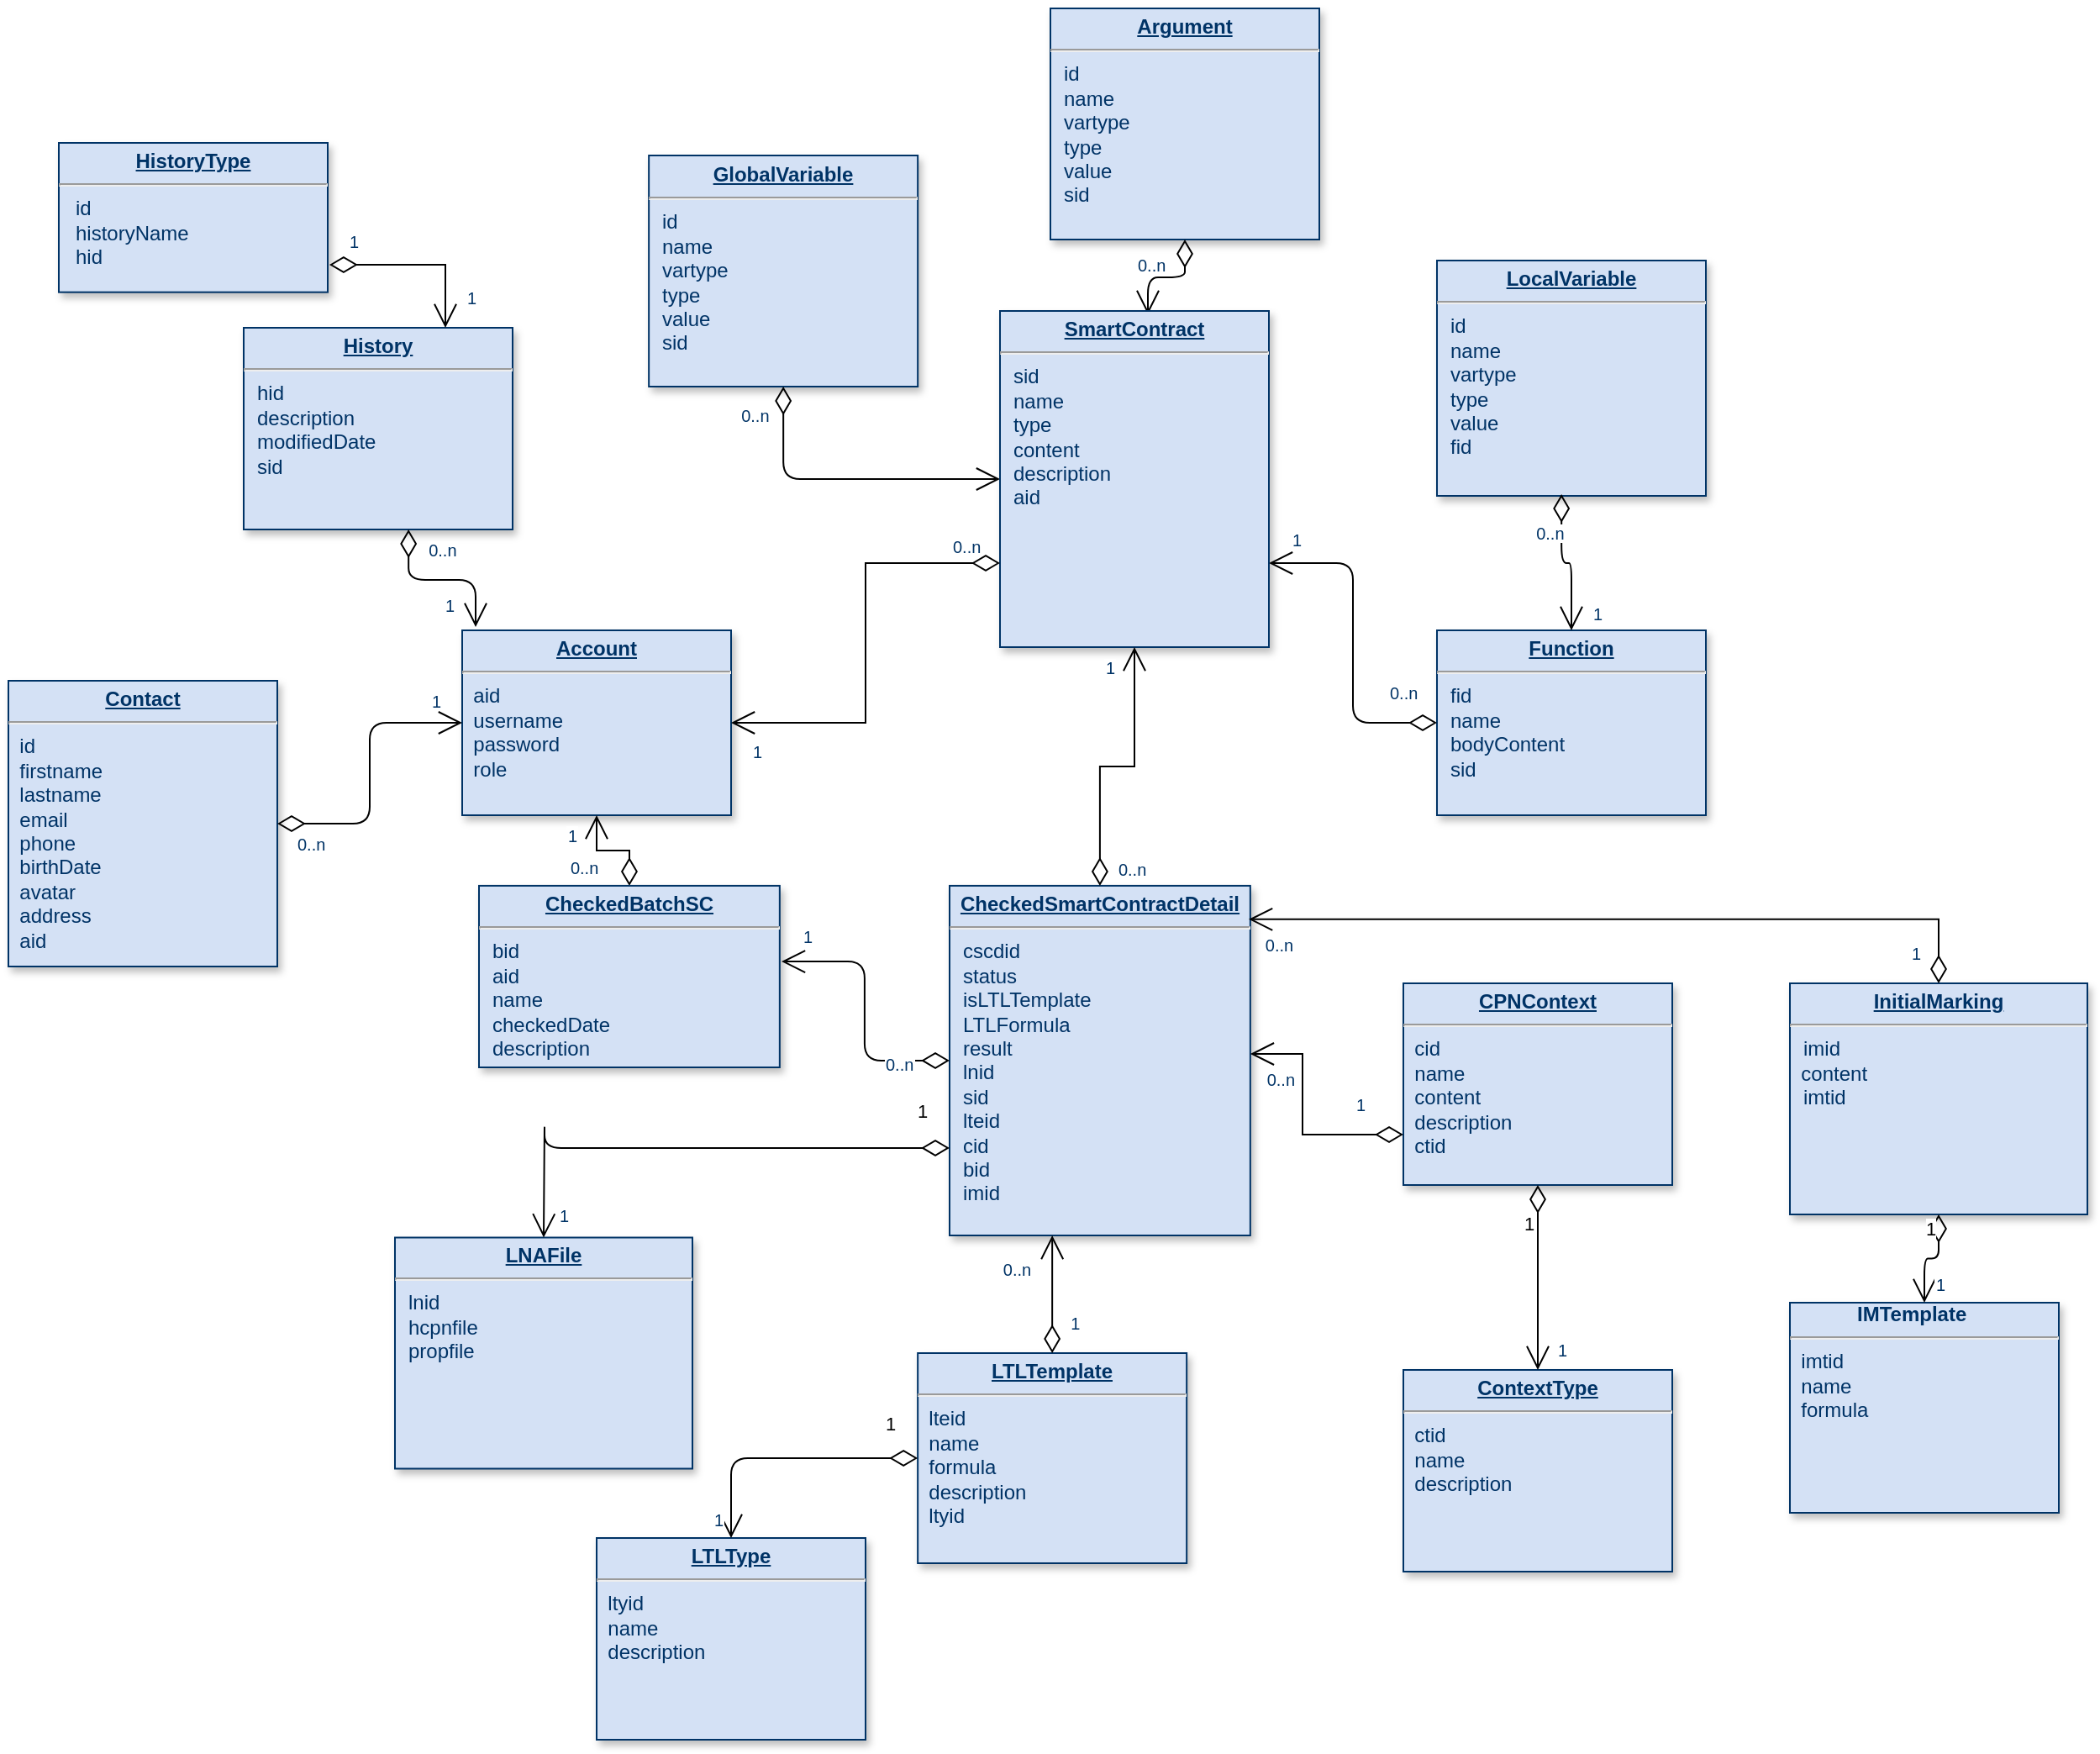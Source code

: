 <mxfile version="15.4.0" type="device"><diagram name="Page-1" id="efa7a0a1-bf9b-a30e-e6df-94a7791c09e9"><mxGraphModel dx="1117" dy="777" grid="1" gridSize="10" guides="1" tooltips="1" connect="1" arrows="1" fold="1" page="1" pageScale="1" pageWidth="826" pageHeight="1169" background="none" math="0" shadow="0"><root><mxCell id="0"/><mxCell id="1" parent="0"/><mxCell id="20" value="&lt;p style=&quot;margin: 0px ; margin-top: 4px ; text-align: center ; text-decoration: underline&quot;&gt;&lt;strong&gt;LTLTemplate&lt;/strong&gt;&lt;/p&gt;&lt;hr&gt;&lt;div&gt;&amp;nbsp; lteid&lt;/div&gt;&lt;div&gt;&amp;nbsp; name&lt;/div&gt;&lt;div&gt;&amp;nbsp; formula&lt;/div&gt;&lt;div&gt;&amp;nbsp; description&lt;/div&gt;&lt;div&gt;&amp;nbsp; ltyid&lt;br&gt;&lt;/div&gt;" style="verticalAlign=top;align=left;overflow=fill;fontSize=12;fontFamily=Helvetica;html=1;strokeColor=#003366;shadow=1;fillColor=#D4E1F5;fontColor=#003366" parent="1" vertex="1"><mxGeometry x="591.08" y="810.0" width="160" height="125" as="geometry"/></mxCell><mxCell id="21" value="&lt;p style=&quot;margin: 0px ; margin-top: 4px ; text-align: center ; text-decoration: underline&quot;&gt;&lt;strong&gt;Account&lt;/strong&gt;&lt;/p&gt;&lt;hr&gt;&lt;div&gt;&amp;nbsp; aid&lt;/div&gt;&lt;div&gt;&amp;nbsp; username&lt;/div&gt;&lt;div&gt;&amp;nbsp; password&lt;/div&gt;&lt;div&gt;&amp;nbsp; role&lt;br&gt;&lt;/div&gt;" style="verticalAlign=top;align=left;overflow=fill;fontSize=12;fontFamily=Helvetica;html=1;strokeColor=#003366;shadow=1;fillColor=#D4E1F5;fontColor=#003366" parent="1" vertex="1"><mxGeometry x="320" y="380" width="160" height="110" as="geometry"/></mxCell><mxCell id="25" value="&lt;p style=&quot;margin: 0px ; margin-top: 4px ; text-align: center ; text-decoration: underline&quot;&gt;&lt;strong&gt;Contact&lt;/strong&gt;&lt;/p&gt;&lt;hr&gt;&lt;div&gt;&amp;nbsp; id&lt;/div&gt;&lt;div&gt;&amp;nbsp; firstname&lt;/div&gt;&lt;div&gt;&amp;nbsp; lastname&lt;/div&gt;&lt;div&gt;&amp;nbsp; email&lt;/div&gt;&lt;div&gt;&amp;nbsp; phone&lt;/div&gt;&lt;div&gt;&amp;nbsp; birthDate&lt;/div&gt;&lt;div&gt;&amp;nbsp; avatar&lt;/div&gt;&lt;div&gt;&amp;nbsp; address&lt;/div&gt;&lt;div&gt;&amp;nbsp; aid&lt;br&gt;&lt;/div&gt;" style="verticalAlign=top;align=left;overflow=fill;fontSize=12;fontFamily=Helvetica;html=1;strokeColor=#003366;shadow=1;fillColor=#D4E1F5;fontColor=#003366" parent="1" vertex="1"><mxGeometry x="50" y="410" width="160" height="170" as="geometry"/></mxCell><mxCell id="27" value="&lt;p style=&quot;margin: 0px ; margin-top: 4px ; text-align: center ; text-decoration: underline&quot;&gt;&lt;strong&gt;CPNContext&lt;br&gt;&lt;/strong&gt;&lt;/p&gt;&lt;hr&gt;&lt;div&gt;&amp;nbsp; cid&lt;/div&gt;&lt;div&gt;&amp;nbsp; name&lt;/div&gt;&lt;div&gt;&amp;nbsp; content&lt;/div&gt;&lt;div&gt;&amp;nbsp; description&lt;/div&gt;&lt;div&gt;&amp;nbsp; ctid&lt;br&gt;&lt;/div&gt;" style="verticalAlign=top;align=left;overflow=fill;fontSize=12;fontFamily=Helvetica;html=1;strokeColor=#003366;shadow=1;fillColor=#D4E1F5;fontColor=#003366" parent="1" vertex="1"><mxGeometry x="880" y="590" width="160" height="120" as="geometry"/></mxCell><mxCell id="28" value="&lt;p style=&quot;margin: 0px ; margin-top: 4px ; text-align: center ; text-decoration: underline&quot;&gt;&lt;strong&gt;HistoryType&lt;br&gt;&lt;/strong&gt;&lt;/p&gt;&lt;hr&gt;&lt;div&gt;&amp;nbsp;&amp;nbsp; id&lt;/div&gt;&lt;div&gt;&amp;nbsp;&amp;nbsp; historyName&lt;/div&gt;&lt;div&gt;&amp;nbsp;&amp;nbsp; hid&lt;br&gt;&lt;/div&gt;" style="verticalAlign=top;align=left;overflow=fill;fontSize=12;fontFamily=Helvetica;html=1;strokeColor=#003366;shadow=1;fillColor=#D4E1F5;fontColor=#003366" parent="1" vertex="1"><mxGeometry x="80" y="90" width="160" height="88.84" as="geometry"/></mxCell><mxCell id="29" value="&lt;p style=&quot;margin: 0px ; margin-top: 4px ; text-align: center ; text-decoration: underline&quot;&gt;&lt;strong&gt;CheckedSmartContractDetail&lt;br&gt;&lt;/strong&gt;&lt;/p&gt;&lt;hr&gt;&lt;p style=&quot;margin: 0px ; margin-left: 8px&quot;&gt;cscdid&lt;br&gt;&lt;/p&gt;&lt;p style=&quot;margin: 0px ; margin-left: 8px&quot;&gt;&lt;span&gt;status&lt;/span&gt;&lt;br&gt;&lt;/p&gt;&lt;p style=&quot;margin: 0px 0px 0px 8px&quot;&gt;isLTLTemplate&lt;br&gt;&lt;/p&gt;&lt;p style=&quot;margin: 0px 0px 0px 8px&quot;&gt;LTLFormula&lt;/p&gt;&lt;p style=&quot;margin: 0px 0px 0px 8px&quot;&gt;result&lt;/p&gt;&lt;p style=&quot;margin: 0px 0px 0px 8px&quot;&gt;lnid&lt;/p&gt;&lt;p style=&quot;margin: 0px 0px 0px 8px&quot;&gt;sid&lt;/p&gt;&lt;p style=&quot;margin: 0px 0px 0px 8px&quot;&gt;lteid&lt;br&gt;&lt;/p&gt;&lt;p style=&quot;margin: 0px 0px 0px 8px&quot;&gt;cid&lt;/p&gt;&lt;p style=&quot;margin: 0px ; margin-left: 8px&quot;&gt;bid&lt;/p&gt;&lt;p style=&quot;margin: 0px ; margin-left: 8px&quot;&gt;imid&lt;br&gt;&lt;/p&gt;&lt;p style=&quot;margin: 0px ; margin-left: 8px&quot;&gt;&lt;br&gt;&lt;/p&gt;" style="verticalAlign=top;align=left;overflow=fill;fontSize=12;fontFamily=Helvetica;html=1;strokeColor=#003366;shadow=1;fillColor=#D4E1F5;fontColor=#003366" parent="1" vertex="1"><mxGeometry x="610" y="531.96" width="178.92" height="208.04" as="geometry"/></mxCell><mxCell id="31" value="&lt;p style=&quot;margin: 0px ; margin-top: 4px ; text-align: center ; text-decoration: underline&quot;&gt;&lt;strong&gt;GlobalVariable&lt;/strong&gt;&lt;/p&gt;&lt;hr&gt;&lt;p style=&quot;margin: 0px ; margin-left: 8px&quot;&gt;id&lt;/p&gt;&lt;p style=&quot;margin: 0px ; margin-left: 8px&quot;&gt;name&lt;/p&gt;&lt;p style=&quot;margin: 0px ; margin-left: 8px&quot;&gt;vartype&lt;/p&gt;&lt;p style=&quot;margin: 0px ; margin-left: 8px&quot;&gt;type&lt;/p&gt;&lt;p style=&quot;margin: 0px ; margin-left: 8px&quot;&gt;value&lt;/p&gt;&lt;p style=&quot;margin: 0px ; margin-left: 8px&quot;&gt;sid&lt;br&gt;&lt;/p&gt;" style="verticalAlign=top;align=left;overflow=fill;fontSize=12;fontFamily=Helvetica;html=1;strokeColor=#003366;shadow=1;fillColor=#D4E1F5;fontColor=#003366" parent="1" vertex="1"><mxGeometry x="431.08" y="97.5" width="160" height="137.5" as="geometry"/></mxCell><mxCell id="32" value="&lt;p style=&quot;margin: 0px ; margin-top: 4px ; text-align: center ; text-decoration: underline&quot;&gt;&lt;strong&gt;LocalVariable&lt;/strong&gt;&lt;/p&gt;&lt;hr&gt;&lt;p style=&quot;margin: 0px ; margin-left: 8px&quot;&gt;id&lt;/p&gt;&lt;p style=&quot;margin: 0px ; margin-left: 8px&quot;&gt;name&lt;/p&gt;&lt;p style=&quot;margin: 0px ; margin-left: 8px&quot;&gt;vartype&lt;/p&gt;&lt;p style=&quot;margin: 0px ; margin-left: 8px&quot;&gt;type&lt;/p&gt;&lt;p style=&quot;margin: 0px ; margin-left: 8px&quot;&gt;value&lt;/p&gt;&lt;p style=&quot;margin: 0px ; margin-left: 8px&quot;&gt;fid&lt;/p&gt;" style="verticalAlign=top;align=left;overflow=fill;fontSize=12;fontFamily=Helvetica;html=1;strokeColor=#003366;shadow=1;fillColor=#D4E1F5;fontColor=#003366" parent="1" vertex="1"><mxGeometry x="900" y="160.0" width="160" height="140" as="geometry"/></mxCell><mxCell id="33" value="&lt;p style=&quot;margin: 0px ; margin-top: 4px ; text-align: center ; text-decoration: underline&quot;&gt;&lt;strong&gt;Function&lt;/strong&gt;&lt;/p&gt;&lt;hr&gt;&lt;p style=&quot;margin: 0px ; margin-left: 8px&quot;&gt;fid&lt;/p&gt;&lt;p style=&quot;margin: 0px ; margin-left: 8px&quot;&gt;name&lt;/p&gt;&lt;p style=&quot;margin: 0px ; margin-left: 8px&quot;&gt;bodyContent&lt;/p&gt;&lt;p style=&quot;margin: 0px ; margin-left: 8px&quot;&gt;sid &lt;br&gt;&lt;/p&gt;" style="verticalAlign=top;align=left;overflow=fill;fontSize=12;fontFamily=Helvetica;html=1;strokeColor=#003366;shadow=1;fillColor=#D4E1F5;fontColor=#003366" parent="1" vertex="1"><mxGeometry x="900" y="380" width="160" height="110" as="geometry"/></mxCell><mxCell id="34" value="&lt;p style=&quot;margin: 0px ; margin-top: 4px ; text-align: center ; text-decoration: underline&quot;&gt;&lt;strong&gt;History&lt;/strong&gt;&lt;/p&gt;&lt;hr&gt;&lt;p style=&quot;margin: 0px ; margin-left: 8px&quot;&gt;hid&lt;/p&gt;&lt;p style=&quot;margin: 0px ; margin-left: 8px&quot;&gt;description&lt;/p&gt;&lt;p style=&quot;margin: 0px ; margin-left: 8px&quot;&gt;modifiedDate&lt;/p&gt;&lt;p style=&quot;margin: 0px ; margin-left: 8px&quot;&gt;sid&lt;br&gt;&lt;/p&gt;" style="verticalAlign=top;align=left;overflow=fill;fontSize=12;fontFamily=Helvetica;html=1;strokeColor=#003366;shadow=1;fillColor=#D4E1F5;fontColor=#003366" parent="1" vertex="1"><mxGeometry x="190" y="200" width="160" height="120" as="geometry"/></mxCell><mxCell id="48" value="" style="endArrow=open;endSize=12;startArrow=diamondThin;startSize=14;startFill=0;edgeStyle=orthogonalEdgeStyle;rounded=0;" parent="1" source="27" target="29" edge="1"><mxGeometry x="769.36" y="450" as="geometry"><mxPoint x="769.36" y="450" as="sourcePoint"/><mxPoint x="900" y="450" as="targetPoint"/><Array as="points"><mxPoint x="820" y="680"/><mxPoint x="820" y="632"/></Array></mxGeometry></mxCell><mxCell id="49" value="1" style="resizable=0;align=left;verticalAlign=top;labelBackgroundColor=#ffffff;fontSize=10;strokeColor=#003366;shadow=1;fillColor=#D4E1F5;fontColor=#003366" parent="48" connectable="0" vertex="1"><mxGeometry x="-1" relative="1" as="geometry"><mxPoint x="-30" y="-30" as="offset"/></mxGeometry></mxCell><mxCell id="50" value="0..n" style="resizable=0;align=right;verticalAlign=top;labelBackgroundColor=#ffffff;fontSize=10;strokeColor=#003366;shadow=1;fillColor=#D4E1F5;fontColor=#003366" parent="48" connectable="0" vertex="1"><mxGeometry x="1" relative="1" as="geometry"><mxPoint x="28" y="3" as="offset"/></mxGeometry></mxCell><mxCell id="63" value="" style="endArrow=open;endSize=12;startArrow=diamondThin;startSize=14;startFill=0;edgeStyle=orthogonalEdgeStyle;entryX=1;entryY=0.75;entryDx=0;entryDy=0;" parent="1" source="33" target="nOqhkmewOGSFipWBsdj--130" edge="1"><mxGeometry x="479.36" y="790" as="geometry"><mxPoint x="479.36" y="790" as="sourcePoint"/><mxPoint x="639.36" y="790" as="targetPoint"/></mxGeometry></mxCell><mxCell id="64" value="0..n" style="resizable=0;align=left;verticalAlign=top;labelBackgroundColor=#ffffff;fontSize=10;strokeColor=#003366;shadow=1;fillColor=#D4E1F5;fontColor=#003366" parent="63" connectable="0" vertex="1"><mxGeometry x="-1" relative="1" as="geometry"><mxPoint x="-30" y="-30" as="offset"/></mxGeometry></mxCell><mxCell id="65" value="1" style="resizable=0;align=right;verticalAlign=top;labelBackgroundColor=#ffffff;fontSize=10;strokeColor=#003366;shadow=1;fillColor=#D4E1F5;fontColor=#003366" parent="63" connectable="0" vertex="1"><mxGeometry x="1" relative="1" as="geometry"><mxPoint x="-11.08" as="offset"/></mxGeometry></mxCell><mxCell id="66" value="" style="endArrow=open;endSize=12;startArrow=diamondThin;startSize=14;startFill=0;edgeStyle=orthogonalEdgeStyle;entryX=0.5;entryY=0;entryDx=0;entryDy=0;exitX=0.463;exitY=0.993;exitDx=0;exitDy=0;exitPerimeter=0;" parent="1" source="32" target="33" edge="1"><mxGeometry x="469.36" y="526.16" as="geometry"><mxPoint x="469.36" y="526.16" as="sourcePoint"/><mxPoint x="980" y="1061.16" as="targetPoint"/><Array as="points"><mxPoint x="974" y="340"/><mxPoint x="980" y="340"/></Array></mxGeometry></mxCell><mxCell id="67" value="0..n" style="resizable=0;align=left;verticalAlign=top;labelBackgroundColor=#ffffff;fontSize=10;strokeColor=#003366;shadow=1;fillColor=#D4E1F5;fontColor=#003366" parent="66" connectable="0" vertex="1"><mxGeometry x="-1" relative="1" as="geometry"><mxPoint x="-17" y="11" as="offset"/></mxGeometry></mxCell><mxCell id="68" value="1" style="resizable=0;align=right;verticalAlign=top;labelBackgroundColor=#ffffff;fontSize=10;strokeColor=#003366;shadow=1;fillColor=#D4E1F5;fontColor=#003366" parent="66" connectable="0" vertex="1"><mxGeometry x="1" relative="1" as="geometry"><mxPoint x="20" y="-22" as="offset"/></mxGeometry></mxCell><mxCell id="75" value="" style="endArrow=open;endSize=12;startArrow=diamondThin;startSize=14;startFill=0;edgeStyle=orthogonalEdgeStyle;exitX=0.5;exitY=1;exitDx=0;exitDy=0;" parent="1" source="31" target="nOqhkmewOGSFipWBsdj--130" edge="1"><mxGeometry x="1079.36" y="560" as="geometry"><mxPoint x="480" y="250" as="sourcePoint"/><mxPoint x="770" y="700" as="targetPoint"/><Array as="points"><mxPoint x="511" y="290"/></Array></mxGeometry></mxCell><mxCell id="76" value="0..n" style="resizable=0;align=left;verticalAlign=top;labelBackgroundColor=#ffffff;fontSize=10;strokeColor=#003366;shadow=1;fillColor=#D4E1F5;fontColor=#003366" parent="75" connectable="0" vertex="1"><mxGeometry x="-1" relative="1" as="geometry"><mxPoint x="-27" y="5" as="offset"/></mxGeometry></mxCell><mxCell id="77" value="1" style="resizable=0;align=right;verticalAlign=top;labelBackgroundColor=#ffffff;fontSize=10;strokeColor=#003366;shadow=1;fillColor=#D4E1F5;fontColor=#003366" parent="75" connectable="0" vertex="1"><mxGeometry x="1" relative="1" as="geometry"><mxPoint x="20" as="offset"/></mxGeometry></mxCell><mxCell id="90" value="" style="endArrow=open;endSize=12;startArrow=diamondThin;startSize=14;startFill=0;edgeStyle=orthogonalEdgeStyle" parent="1" source="25" target="21" edge="1"><mxGeometry x="620" y="340" as="geometry"><mxPoint x="620" y="340" as="sourcePoint"/><mxPoint x="780" y="340" as="targetPoint"/></mxGeometry></mxCell><mxCell id="91" value="0..n" style="resizable=0;align=left;verticalAlign=top;labelBackgroundColor=#ffffff;fontSize=10;strokeColor=#003366;shadow=1;fillColor=#D4E1F5;fontColor=#003366" parent="90" connectable="0" vertex="1"><mxGeometry x="-1" relative="1" as="geometry"><mxPoint x="10" as="offset"/></mxGeometry></mxCell><mxCell id="92" value="1" style="resizable=0;align=right;verticalAlign=top;labelBackgroundColor=#ffffff;fontSize=10;strokeColor=#003366;shadow=1;fillColor=#D4E1F5;fontColor=#003366" parent="90" connectable="0" vertex="1"><mxGeometry x="1" relative="1" as="geometry"><mxPoint x="-11" y="-25" as="offset"/></mxGeometry></mxCell><mxCell id="99" value="" style="endArrow=open;endSize=12;startArrow=diamondThin;startSize=14;startFill=0;edgeStyle=orthogonalEdgeStyle;exitX=0.5;exitY=0;exitDx=0;exitDy=0;" parent="1" source="20" target="29" edge="1"><mxGeometry x="369.36" y="360" as="geometry"><mxPoint x="670" y="770" as="sourcePoint"/><mxPoint x="600" y="630" as="targetPoint"/><Array as="points"><mxPoint x="671" y="740"/><mxPoint x="681" y="740"/></Array></mxGeometry></mxCell><mxCell id="100" value="1" style="resizable=0;align=left;verticalAlign=top;labelBackgroundColor=#ffffff;fontSize=10;strokeColor=#003366;shadow=1;fillColor=#D4E1F5;fontColor=#003366" parent="99" connectable="0" vertex="1"><mxGeometry x="-1" relative="1" as="geometry"><mxPoint x="9" y="-30" as="offset"/></mxGeometry></mxCell><mxCell id="101" value="0..n" style="resizable=0;align=right;verticalAlign=top;labelBackgroundColor=#ffffff;fontSize=10;strokeColor=#003366;shadow=1;fillColor=#D4E1F5;fontColor=#003366" parent="99" connectable="0" vertex="1"><mxGeometry x="1" relative="1" as="geometry"><mxPoint x="-11" y="8" as="offset"/></mxGeometry></mxCell><mxCell id="nOqhkmewOGSFipWBsdj--115" value="" style="endArrow=open;endSize=12;startArrow=diamondThin;startSize=14;startFill=0;edgeStyle=orthogonalEdgeStyle;rounded=0;entryX=0.5;entryY=1;entryDx=0;entryDy=0;exitX=0.5;exitY=0;exitDx=0;exitDy=0;" parent="1" source="snxH7PvsE-NsUcko8Hkh-101" target="21" edge="1"><mxGeometry x="779.36" y="460" as="geometry"><mxPoint x="671" y="530" as="sourcePoint"/><mxPoint x="890" y="530" as="targetPoint"/></mxGeometry></mxCell><mxCell id="nOqhkmewOGSFipWBsdj--116" value="0..n" style="resizable=0;align=left;verticalAlign=top;labelBackgroundColor=#ffffff;fontSize=10;strokeColor=#003366;shadow=1;fillColor=#D4E1F5;fontColor=#003366" parent="nOqhkmewOGSFipWBsdj--115" connectable="0" vertex="1"><mxGeometry x="-1" relative="1" as="geometry"><mxPoint x="-37" y="-23" as="offset"/></mxGeometry></mxCell><mxCell id="nOqhkmewOGSFipWBsdj--117" value="1" style="resizable=0;align=right;verticalAlign=top;labelBackgroundColor=#ffffff;fontSize=10;strokeColor=#003366;shadow=1;fillColor=#D4E1F5;fontColor=#003366" parent="nOqhkmewOGSFipWBsdj--115" connectable="0" vertex="1"><mxGeometry x="1" relative="1" as="geometry"><mxPoint x="-10" as="offset"/></mxGeometry></mxCell><mxCell id="nOqhkmewOGSFipWBsdj--118" value="" style="endArrow=open;endSize=12;startArrow=diamondThin;startSize=14;startFill=0;edgeStyle=orthogonalEdgeStyle;rounded=0;exitX=1.006;exitY=0.816;exitDx=0;exitDy=0;exitPerimeter=0;entryX=0.75;entryY=0;entryDx=0;entryDy=0;" parent="1" source="28" target="34" edge="1"><mxGeometry x="429.36" y="834" as="geometry"><mxPoint x="510" y="899" as="sourcePoint"/><mxPoint x="220" y="190" as="targetPoint"/></mxGeometry></mxCell><mxCell id="nOqhkmewOGSFipWBsdj--119" value="1" style="resizable=0;align=left;verticalAlign=top;labelBackgroundColor=#ffffff;fontSize=10;strokeColor=#003366;shadow=1;fillColor=#D4E1F5;fontColor=#003366" parent="nOqhkmewOGSFipWBsdj--118" connectable="0" vertex="1"><mxGeometry x="-1" relative="1" as="geometry"><mxPoint x="10" y="-26.16" as="offset"/></mxGeometry></mxCell><mxCell id="nOqhkmewOGSFipWBsdj--120" value="1" style="resizable=0;align=right;verticalAlign=top;labelBackgroundColor=#ffffff;fontSize=10;strokeColor=#003366;shadow=1;fillColor=#D4E1F5;fontColor=#003366" parent="nOqhkmewOGSFipWBsdj--118" connectable="0" vertex="1"><mxGeometry x="1" relative="1" as="geometry"><mxPoint x="20" y="-30" as="offset"/></mxGeometry></mxCell><mxCell id="nOqhkmewOGSFipWBsdj--121" value="&lt;p style=&quot;margin: 0px ; margin-top: 4px ; text-align: center ; text-decoration: underline&quot;&gt;&lt;strong&gt;Argument&lt;/strong&gt;&lt;/p&gt;&lt;hr&gt;&lt;p style=&quot;margin: 0px ; margin-left: 8px&quot;&gt;id&lt;/p&gt;&lt;p style=&quot;margin: 0px ; margin-left: 8px&quot;&gt;name&lt;/p&gt;&lt;p style=&quot;margin: 0px ; margin-left: 8px&quot;&gt;vartype&lt;/p&gt;&lt;p style=&quot;margin: 0px ; margin-left: 8px&quot;&gt;type&lt;/p&gt;&lt;p style=&quot;margin: 0px ; margin-left: 8px&quot;&gt;value&lt;/p&gt;&lt;p style=&quot;margin: 0px ; margin-left: 8px&quot;&gt;sid&lt;br&gt;&lt;/p&gt;" style="verticalAlign=top;align=left;overflow=fill;fontSize=12;fontFamily=Helvetica;html=1;strokeColor=#003366;shadow=1;fillColor=#D4E1F5;fontColor=#003366" parent="1" vertex="1"><mxGeometry x="670" y="10" width="160" height="137.5" as="geometry"/></mxCell><mxCell id="nOqhkmewOGSFipWBsdj--122" value="" style="endArrow=open;endSize=12;startArrow=diamondThin;startSize=14;startFill=0;edgeStyle=orthogonalEdgeStyle;entryX=0.55;entryY=0.01;entryDx=0;entryDy=0;entryPerimeter=0;" parent="1" source="nOqhkmewOGSFipWBsdj--121" target="nOqhkmewOGSFipWBsdj--130" edge="1"><mxGeometry x="1089.36" y="570" as="geometry"><mxPoint x="930" y="971.3" as="sourcePoint"/><mxPoint x="760.92" y="678.96" as="targetPoint"/><Array as="points"><mxPoint x="750" y="170"/><mxPoint x="728" y="170"/></Array></mxGeometry></mxCell><mxCell id="nOqhkmewOGSFipWBsdj--123" value="0..n" style="resizable=0;align=left;verticalAlign=top;labelBackgroundColor=#ffffff;fontSize=10;strokeColor=#003366;shadow=1;fillColor=#D4E1F5;fontColor=#003366" parent="nOqhkmewOGSFipWBsdj--122" connectable="0" vertex="1"><mxGeometry x="-1" relative="1" as="geometry"><mxPoint x="-30" y="3" as="offset"/></mxGeometry></mxCell><mxCell id="nOqhkmewOGSFipWBsdj--124" value="1" style="resizable=0;align=right;verticalAlign=top;labelBackgroundColor=#ffffff;fontSize=10;strokeColor=#003366;shadow=1;fillColor=#D4E1F5;fontColor=#003366" parent="nOqhkmewOGSFipWBsdj--122" connectable="0" vertex="1"><mxGeometry x="1" relative="1" as="geometry"><mxPoint x="20" as="offset"/></mxGeometry></mxCell><mxCell id="nOqhkmewOGSFipWBsdj--126" value="&lt;p style=&quot;margin: 0px ; margin-top: 4px ; text-align: center ; text-decoration: underline&quot;&gt;&lt;strong&gt;ContextType&lt;br&gt;&lt;/strong&gt;&lt;/p&gt;&lt;hr&gt;&lt;div&gt;&amp;nbsp; ctid&lt;/div&gt;&lt;div&gt;&amp;nbsp; name&lt;/div&gt;&lt;div&gt;&amp;nbsp; description&lt;br&gt;&lt;/div&gt;" style="verticalAlign=top;align=left;overflow=fill;fontSize=12;fontFamily=Helvetica;html=1;strokeColor=#003366;shadow=1;fillColor=#D4E1F5;fontColor=#003366" parent="1" vertex="1"><mxGeometry x="880" y="820" width="160" height="120" as="geometry"/></mxCell><mxCell id="nOqhkmewOGSFipWBsdj--130" value="&lt;p style=&quot;margin: 0px ; margin-top: 4px ; text-align: center ; text-decoration: underline&quot;&gt;&lt;strong&gt;SmartContract&lt;br&gt;&lt;/strong&gt;&lt;/p&gt;&lt;hr&gt;&lt;p style=&quot;margin: 0px ; margin-left: 8px&quot;&gt;sid&lt;/p&gt;&lt;p style=&quot;margin: 0px ; margin-left: 8px&quot;&gt;name&lt;/p&gt;&lt;p style=&quot;margin: 0px ; margin-left: 8px&quot;&gt;type&lt;/p&gt;&lt;p style=&quot;margin: 0px ; margin-left: 8px&quot;&gt;content&lt;/p&gt;&lt;p style=&quot;margin: 0px ; margin-left: 8px&quot;&gt;description&lt;/p&gt;&lt;p style=&quot;margin: 0px ; margin-left: 8px&quot;&gt;aid&lt;/p&gt;" style="verticalAlign=top;align=left;overflow=fill;fontSize=12;fontFamily=Helvetica;html=1;strokeColor=#003366;shadow=1;fillColor=#D4E1F5;fontColor=#003366" parent="1" vertex="1"><mxGeometry x="640.0" y="190.0" width="160" height="200" as="geometry"/></mxCell><mxCell id="nOqhkmewOGSFipWBsdj--131" value="" style="endArrow=open;endSize=12;startArrow=diamondThin;startSize=14;startFill=0;edgeStyle=orthogonalEdgeStyle;rounded=0;" parent="1" source="29" target="nOqhkmewOGSFipWBsdj--130" edge="1"><mxGeometry x="779.36" y="460" as="geometry"><mxPoint x="810" y="520" as="sourcePoint"/><mxPoint x="890" y="515" as="targetPoint"/></mxGeometry></mxCell><mxCell id="nOqhkmewOGSFipWBsdj--132" value="0..n" style="resizable=0;align=left;verticalAlign=top;labelBackgroundColor=#ffffff;fontSize=10;strokeColor=#003366;shadow=1;fillColor=#D4E1F5;fontColor=#003366" parent="nOqhkmewOGSFipWBsdj--131" connectable="0" vertex="1"><mxGeometry x="-1" relative="1" as="geometry"><mxPoint x="9" y="-22" as="offset"/></mxGeometry></mxCell><mxCell id="nOqhkmewOGSFipWBsdj--133" value="1" style="resizable=0;align=right;verticalAlign=top;labelBackgroundColor=#ffffff;fontSize=10;strokeColor=#003366;shadow=1;fillColor=#D4E1F5;fontColor=#003366" parent="nOqhkmewOGSFipWBsdj--131" connectable="0" vertex="1"><mxGeometry x="1" relative="1" as="geometry"><mxPoint x="-10" as="offset"/></mxGeometry></mxCell><mxCell id="nOqhkmewOGSFipWBsdj--138" value="1" style="resizable=0;align=right;verticalAlign=top;labelBackgroundColor=#ffffff;fontSize=10;strokeColor=#003366;shadow=1;fillColor=#D4E1F5;fontColor=#003366" parent="1" connectable="0" vertex="1"><mxGeometry x="720" y="399.86" as="geometry"><mxPoint x="101" y="-86" as="offset"/></mxGeometry></mxCell><mxCell id="nOqhkmewOGSFipWBsdj--139" value="" style="endArrow=open;endSize=12;startArrow=diamondThin;startSize=14;startFill=0;edgeStyle=orthogonalEdgeStyle;exitX=0.613;exitY=1;exitDx=0;exitDy=0;exitPerimeter=0;entryX=0.05;entryY=-0.018;entryDx=0;entryDy=0;entryPerimeter=0;" parent="1" source="34" target="21" edge="1"><mxGeometry x="630" y="350" as="geometry"><mxPoint x="190" y="365" as="sourcePoint"/><mxPoint x="400" y="385" as="targetPoint"/></mxGeometry></mxCell><mxCell id="nOqhkmewOGSFipWBsdj--140" value="0..n" style="resizable=0;align=left;verticalAlign=top;labelBackgroundColor=#ffffff;fontSize=10;strokeColor=#003366;shadow=1;fillColor=#D4E1F5;fontColor=#003366" parent="nOqhkmewOGSFipWBsdj--139" connectable="0" vertex="1"><mxGeometry x="-1" relative="1" as="geometry"><mxPoint x="10" as="offset"/></mxGeometry></mxCell><mxCell id="nOqhkmewOGSFipWBsdj--141" value="1" style="resizable=0;align=right;verticalAlign=top;labelBackgroundColor=#ffffff;fontSize=10;strokeColor=#003366;shadow=1;fillColor=#D4E1F5;fontColor=#003366" parent="nOqhkmewOGSFipWBsdj--139" connectable="0" vertex="1"><mxGeometry x="1" relative="1" as="geometry"><mxPoint x="-11" y="-25" as="offset"/></mxGeometry></mxCell><mxCell id="nOqhkmewOGSFipWBsdj--143" value="1" style="endArrow=open;html=1;endSize=12;startArrow=diamondThin;startSize=14;startFill=0;edgeStyle=orthogonalEdgeStyle;align=left;verticalAlign=bottom;entryX=0.5;entryY=0;entryDx=0;entryDy=0;exitX=0.5;exitY=1;exitDx=0;exitDy=0;" parent="1" source="27" target="nOqhkmewOGSFipWBsdj--126" edge="1"><mxGeometry x="-0.429" y="-10" relative="1" as="geometry"><mxPoint x="600" y="770" as="sourcePoint"/><mxPoint x="760" y="770" as="targetPoint"/><mxPoint as="offset"/></mxGeometry></mxCell><mxCell id="nOqhkmewOGSFipWBsdj--144" value="1" style="resizable=0;align=right;verticalAlign=top;labelBackgroundColor=#ffffff;fontSize=10;strokeColor=#003366;shadow=1;fillColor=#D4E1F5;fontColor=#003366" parent="1" connectable="0" vertex="1"><mxGeometry x="970.0" y="810.0" as="geometry"><mxPoint x="9" y="-14" as="offset"/></mxGeometry></mxCell><mxCell id="nOqhkmewOGSFipWBsdj--145" value="&lt;p style=&quot;margin: 0px ; margin-top: 4px ; text-align: center ; text-decoration: underline&quot;&gt;&lt;strong&gt;LTLType&lt;br&gt;&lt;/strong&gt;&lt;/p&gt;&lt;hr&gt;&lt;div&gt;&amp;nbsp; ltyid&lt;/div&gt;&lt;div&gt;&amp;nbsp; name&lt;/div&gt;&lt;div&gt;&amp;nbsp; description&lt;br&gt;&lt;/div&gt;" style="verticalAlign=top;align=left;overflow=fill;fontSize=12;fontFamily=Helvetica;html=1;strokeColor=#003366;shadow=1;fillColor=#D4E1F5;fontColor=#003366" parent="1" vertex="1"><mxGeometry x="400" y="920" width="160" height="120" as="geometry"/></mxCell><mxCell id="nOqhkmewOGSFipWBsdj--146" value="1" style="endArrow=open;html=1;endSize=12;startArrow=diamondThin;startSize=14;startFill=0;edgeStyle=orthogonalEdgeStyle;align=left;verticalAlign=bottom;entryX=0.5;entryY=0;entryDx=0;entryDy=0;" parent="1" source="20" target="nOqhkmewOGSFipWBsdj--145" edge="1"><mxGeometry x="-0.734" y="-12" relative="1" as="geometry"><mxPoint x="970" y="930" as="sourcePoint"/><mxPoint x="990" y="980" as="targetPoint"/><mxPoint as="offset"/></mxGeometry></mxCell><mxCell id="nOqhkmewOGSFipWBsdj--147" value="1" style="resizable=0;align=right;verticalAlign=top;labelBackgroundColor=#ffffff;fontSize=10;strokeColor=#003366;shadow=1;fillColor=#D4E1F5;fontColor=#003366" parent="1" connectable="0" vertex="1"><mxGeometry x="1020.0" y="950.0" as="geometry"><mxPoint x="-543" y="-53" as="offset"/></mxGeometry></mxCell><mxCell id="snxH7PvsE-NsUcko8Hkh-101" value="&lt;p style=&quot;margin: 0px ; margin-top: 4px ; text-align: center ; text-decoration: underline&quot;&gt;&lt;strong&gt;CheckedBatchSC&lt;br&gt;&lt;/strong&gt;&lt;/p&gt;&lt;hr&gt;&lt;p style=&quot;margin: 0px ; margin-left: 8px&quot;&gt;bid&lt;/p&gt;&lt;p style=&quot;margin: 0px ; margin-left: 8px&quot;&gt;aid&lt;/p&gt;&lt;p style=&quot;margin: 0px ; margin-left: 8px&quot;&gt;name&lt;/p&gt;&lt;p style=&quot;margin: 0px ; margin-left: 8px&quot;&gt;checkedDate&lt;/p&gt;&lt;p style=&quot;margin: 0px ; margin-left: 8px&quot;&gt;description&lt;/p&gt;&lt;p style=&quot;margin: 0px ; margin-left: 8px&quot;&gt;&lt;br&gt;&lt;/p&gt;" style="verticalAlign=top;align=left;overflow=fill;fontSize=12;fontFamily=Helvetica;html=1;strokeColor=#003366;shadow=1;fillColor=#D4E1F5;fontColor=#003366" parent="1" vertex="1"><mxGeometry x="330" y="531.96" width="178.92" height="108.04" as="geometry"/></mxCell><mxCell id="snxH7PvsE-NsUcko8Hkh-102" value="" style="endArrow=open;endSize=12;startArrow=diamondThin;startSize=14;startFill=0;edgeStyle=orthogonalEdgeStyle;exitX=0;exitY=0.5;exitDx=0;exitDy=0;entryX=1.006;entryY=0.417;entryDx=0;entryDy=0;entryPerimeter=0;" parent="1" source="29" target="snxH7PvsE-NsUcko8Hkh-101" edge="1"><mxGeometry x="379.36" y="370" as="geometry"><mxPoint x="540.96" y="792.96" as="sourcePoint"/><mxPoint x="690.5" y="710" as="targetPoint"/><Array as="points"/></mxGeometry></mxCell><mxCell id="snxH7PvsE-NsUcko8Hkh-104" value="1" style="resizable=0;align=right;verticalAlign=top;labelBackgroundColor=#ffffff;fontSize=10;strokeColor=#003366;shadow=1;fillColor=#D4E1F5;fontColor=#003366" parent="snxH7PvsE-NsUcko8Hkh-102" connectable="0" vertex="1"><mxGeometry x="1" relative="1" as="geometry"><mxPoint x="20" y="-27" as="offset"/></mxGeometry></mxCell><mxCell id="snxH7PvsE-NsUcko8Hkh-105" value="0..n" style="resizable=0;align=left;verticalAlign=top;labelBackgroundColor=#ffffff;fontSize=10;strokeColor=#003366;shadow=1;fillColor=#D4E1F5;fontColor=#003366" parent="1" connectable="0" vertex="1"><mxGeometry x="570" y="625.98" as="geometry"/></mxCell><mxCell id="XXDDiiqIPoG1aPSEpIpi-101" value="" style="endArrow=open;endSize=12;startArrow=diamondThin;startSize=14;startFill=0;edgeStyle=orthogonalEdgeStyle;rounded=0;entryX=1;entryY=0.5;entryDx=0;entryDy=0;exitX=0;exitY=0.75;exitDx=0;exitDy=0;" parent="1" source="nOqhkmewOGSFipWBsdj--130" target="21" edge="1"><mxGeometry x="789.36" y="470" as="geometry"><mxPoint x="690.5" y="541.96" as="sourcePoint"/><mxPoint x="730" y="400.0" as="targetPoint"/></mxGeometry></mxCell><mxCell id="XXDDiiqIPoG1aPSEpIpi-102" value="0..n" style="resizable=0;align=left;verticalAlign=top;labelBackgroundColor=#ffffff;fontSize=10;strokeColor=#003366;shadow=1;fillColor=#D4E1F5;fontColor=#003366" parent="XXDDiiqIPoG1aPSEpIpi-101" connectable="0" vertex="1"><mxGeometry x="-1" relative="1" as="geometry"><mxPoint x="-30" y="-22" as="offset"/></mxGeometry></mxCell><mxCell id="XXDDiiqIPoG1aPSEpIpi-103" value="1" style="resizable=0;align=right;verticalAlign=top;labelBackgroundColor=#ffffff;fontSize=10;strokeColor=#003366;shadow=1;fillColor=#D4E1F5;fontColor=#003366" parent="XXDDiiqIPoG1aPSEpIpi-101" connectable="0" vertex="1"><mxGeometry x="1" relative="1" as="geometry"><mxPoint x="20" y="5" as="offset"/></mxGeometry></mxCell><mxCell id="XXDDiiqIPoG1aPSEpIpi-104" value="&lt;p style=&quot;margin: 0px ; margin-top: 4px ; text-align: center ; text-decoration: underline&quot;&gt;&lt;strong&gt;InitialMarking&lt;/strong&gt;&lt;/p&gt;&lt;hr&gt;&lt;p style=&quot;margin: 0px ; margin-left: 8px&quot;&gt;imid&lt;/p&gt;&amp;nbsp; content&lt;p style=&quot;margin: 0px ; margin-left: 8px&quot;&gt;imtid&lt;br&gt;&lt;/p&gt;" style="verticalAlign=top;align=left;overflow=fill;fontSize=12;fontFamily=Helvetica;html=1;strokeColor=#003366;shadow=1;fillColor=#D4E1F5;fontColor=#003366" parent="1" vertex="1"><mxGeometry x="1110" y="590" width="177" height="137.5" as="geometry"/></mxCell><mxCell id="XXDDiiqIPoG1aPSEpIpi-105" value="&lt;p style=&quot;margin: 0px ; margin-top: 4px ; text-align: center ; text-decoration: underline&quot;&gt;&lt;strong&gt;LNAFile&lt;/strong&gt;&lt;/p&gt;&lt;hr&gt;&lt;p style=&quot;margin: 0px ; margin-left: 8px&quot;&gt;lnid&lt;/p&gt;&lt;p style=&quot;margin: 0px ; margin-left: 8px&quot;&gt;hcpnfile&lt;/p&gt;&lt;p style=&quot;margin: 0px ; margin-left: 8px&quot;&gt;propfile&lt;/p&gt;" style="verticalAlign=top;align=left;overflow=fill;fontSize=12;fontFamily=Helvetica;html=1;strokeColor=#003366;shadow=1;fillColor=#D4E1F5;fontColor=#003366" parent="1" vertex="1"><mxGeometry x="280" y="741.25" width="177" height="137.5" as="geometry"/></mxCell><mxCell id="XXDDiiqIPoG1aPSEpIpi-106" value="1" style="endArrow=open;html=1;endSize=12;startArrow=diamondThin;startSize=14;startFill=0;edgeStyle=orthogonalEdgeStyle;align=left;verticalAlign=bottom;exitX=0;exitY=0.75;exitDx=0;exitDy=0;entryX=0.5;entryY=0;entryDx=0;entryDy=0;" parent="1" source="29" target="XXDDiiqIPoG1aPSEpIpi-105" edge="1"><mxGeometry x="-0.871" y="-13" relative="1" as="geometry"><mxPoint x="250" y="600" as="sourcePoint"/><mxPoint x="262" y="690" as="targetPoint"/><mxPoint as="offset"/><Array as="points"><mxPoint x="369" y="673"/><mxPoint x="369" y="690"/></Array></mxGeometry></mxCell><mxCell id="XXDDiiqIPoG1aPSEpIpi-107" value="1" style="resizable=0;align=right;verticalAlign=top;labelBackgroundColor=#ffffff;fontSize=10;strokeColor=#003366;shadow=1;fillColor=#D4E1F5;fontColor=#003366" parent="1" connectable="0" vertex="1"><mxGeometry x="1140" y="830.0" as="geometry"><mxPoint x="-755" y="-114" as="offset"/></mxGeometry></mxCell><mxCell id="wzUj5S_n3Igs3uCWFdBs-101" value="&lt;strong&gt;&amp;nbsp;&amp;nbsp;&amp;nbsp;&amp;nbsp;&amp;nbsp;&amp;nbsp;&amp;nbsp;&amp;nbsp;&amp;nbsp;&amp;nbsp;&amp;nbsp; IMTemplate&lt;/strong&gt;&lt;hr&gt;&lt;div&gt;&amp;nbsp; imtid&lt;br&gt;&lt;/div&gt;&lt;div&gt;&amp;nbsp; name&lt;/div&gt;&lt;div&gt;&amp;nbsp; formula&lt;/div&gt;" style="verticalAlign=top;align=left;overflow=fill;fontSize=12;fontFamily=Helvetica;html=1;strokeColor=#003366;shadow=1;fillColor=#D4E1F5;fontColor=#003366" vertex="1" parent="1"><mxGeometry x="1110" y="780" width="160" height="125" as="geometry"/></mxCell><mxCell id="wzUj5S_n3Igs3uCWFdBs-102" value="1" style="endArrow=open;html=1;endSize=12;startArrow=diamondThin;startSize=14;startFill=0;edgeStyle=orthogonalEdgeStyle;align=left;verticalAlign=bottom;" edge="1" parent="1" source="XXDDiiqIPoG1aPSEpIpi-104" target="wzUj5S_n3Igs3uCWFdBs-101"><mxGeometry x="-0.429" y="-10" relative="1" as="geometry"><mxPoint x="1170" y="720" as="sourcePoint"/><mxPoint x="1170" y="830" as="targetPoint"/><mxPoint as="offset"/></mxGeometry></mxCell><mxCell id="wzUj5S_n3Igs3uCWFdBs-103" value="1" style="resizable=0;align=right;verticalAlign=top;labelBackgroundColor=#ffffff;fontSize=10;strokeColor=#003366;shadow=1;fillColor=#D4E1F5;fontColor=#003366" connectable="0" vertex="1" parent="1"><mxGeometry x="980.0" y="820.0" as="geometry"><mxPoint x="224" y="-63" as="offset"/></mxGeometry></mxCell><mxCell id="wzUj5S_n3Igs3uCWFdBs-104" value="" style="endArrow=open;endSize=12;startArrow=diamondThin;startSize=14;startFill=0;edgeStyle=orthogonalEdgeStyle;rounded=0;entryX=0.995;entryY=0.096;entryDx=0;entryDy=0;entryPerimeter=0;" edge="1" parent="1" source="XXDDiiqIPoG1aPSEpIpi-104" target="29"><mxGeometry x="779.36" y="460" as="geometry"><mxPoint x="890" y="690" as="sourcePoint"/><mxPoint x="840" y="550" as="targetPoint"/><Array as="points"><mxPoint x="1199" y="552"/></Array></mxGeometry></mxCell><mxCell id="wzUj5S_n3Igs3uCWFdBs-105" value="1" style="resizable=0;align=left;verticalAlign=top;labelBackgroundColor=#ffffff;fontSize=10;strokeColor=#003366;shadow=1;fillColor=#D4E1F5;fontColor=#003366" connectable="0" vertex="1" parent="wzUj5S_n3Igs3uCWFdBs-104"><mxGeometry x="-1" relative="1" as="geometry"><mxPoint x="-18" y="-30" as="offset"/></mxGeometry></mxCell><mxCell id="wzUj5S_n3Igs3uCWFdBs-106" value="0..n" style="resizable=0;align=right;verticalAlign=top;labelBackgroundColor=#ffffff;fontSize=10;strokeColor=#003366;shadow=1;fillColor=#D4E1F5;fontColor=#003366" connectable="0" vertex="1" parent="wzUj5S_n3Igs3uCWFdBs-104"><mxGeometry x="1" relative="1" as="geometry"><mxPoint x="28" y="3" as="offset"/></mxGeometry></mxCell></root></mxGraphModel></diagram></mxfile>